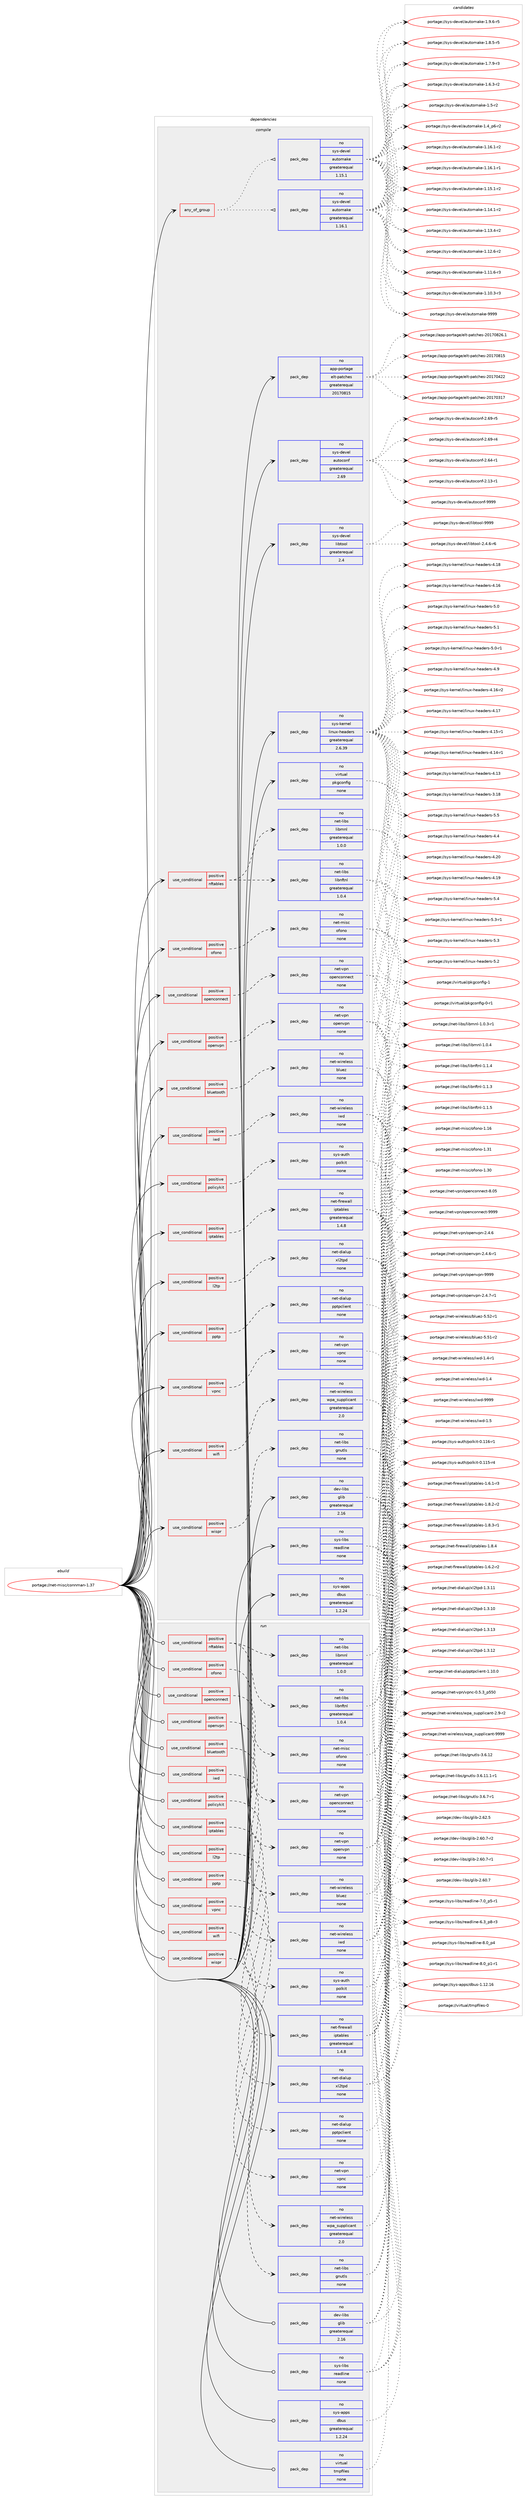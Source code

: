 digraph prolog {

# *************
# Graph options
# *************

newrank=true;
concentrate=true;
compound=true;
graph [rankdir=LR,fontname=Helvetica,fontsize=10,ranksep=1.5];#, ranksep=2.5, nodesep=0.2];
edge  [arrowhead=vee];
node  [fontname=Helvetica,fontsize=10];

# **********
# The ebuild
# **********

subgraph cluster_leftcol {
color=gray;
rank=same;
label=<<i>ebuild</i>>;
id [label="portage://net-misc/connman-1.37", color=red, width=4, href="../net-misc/connman-1.37.svg"];
}

# ****************
# The dependencies
# ****************

subgraph cluster_midcol {
color=gray;
label=<<i>dependencies</i>>;
subgraph cluster_compile {
fillcolor="#eeeeee";
style=filled;
label=<<i>compile</i>>;
subgraph any1401 {
dependency76071 [label=<<TABLE BORDER="0" CELLBORDER="1" CELLSPACING="0" CELLPADDING="4"><TR><TD CELLPADDING="10">any_of_group</TD></TR></TABLE>>, shape=none, color=red];subgraph pack58976 {
dependency76072 [label=<<TABLE BORDER="0" CELLBORDER="1" CELLSPACING="0" CELLPADDING="4" WIDTH="220"><TR><TD ROWSPAN="6" CELLPADDING="30">pack_dep</TD></TR><TR><TD WIDTH="110">no</TD></TR><TR><TD>sys-devel</TD></TR><TR><TD>automake</TD></TR><TR><TD>greaterequal</TD></TR><TR><TD>1.16.1</TD></TR></TABLE>>, shape=none, color=blue];
}
dependency76071:e -> dependency76072:w [weight=20,style="dotted",arrowhead="oinv"];
subgraph pack58977 {
dependency76073 [label=<<TABLE BORDER="0" CELLBORDER="1" CELLSPACING="0" CELLPADDING="4" WIDTH="220"><TR><TD ROWSPAN="6" CELLPADDING="30">pack_dep</TD></TR><TR><TD WIDTH="110">no</TD></TR><TR><TD>sys-devel</TD></TR><TR><TD>automake</TD></TR><TR><TD>greaterequal</TD></TR><TR><TD>1.15.1</TD></TR></TABLE>>, shape=none, color=blue];
}
dependency76071:e -> dependency76073:w [weight=20,style="dotted",arrowhead="oinv"];
}
id:e -> dependency76071:w [weight=20,style="solid",arrowhead="vee"];
subgraph cond15627 {
dependency76074 [label=<<TABLE BORDER="0" CELLBORDER="1" CELLSPACING="0" CELLPADDING="4"><TR><TD ROWSPAN="3" CELLPADDING="10">use_conditional</TD></TR><TR><TD>positive</TD></TR><TR><TD>bluetooth</TD></TR></TABLE>>, shape=none, color=red];
subgraph pack58978 {
dependency76075 [label=<<TABLE BORDER="0" CELLBORDER="1" CELLSPACING="0" CELLPADDING="4" WIDTH="220"><TR><TD ROWSPAN="6" CELLPADDING="30">pack_dep</TD></TR><TR><TD WIDTH="110">no</TD></TR><TR><TD>net-wireless</TD></TR><TR><TD>bluez</TD></TR><TR><TD>none</TD></TR><TR><TD></TD></TR></TABLE>>, shape=none, color=blue];
}
dependency76074:e -> dependency76075:w [weight=20,style="dashed",arrowhead="vee"];
}
id:e -> dependency76074:w [weight=20,style="solid",arrowhead="vee"];
subgraph cond15628 {
dependency76076 [label=<<TABLE BORDER="0" CELLBORDER="1" CELLSPACING="0" CELLPADDING="4"><TR><TD ROWSPAN="3" CELLPADDING="10">use_conditional</TD></TR><TR><TD>positive</TD></TR><TR><TD>iptables</TD></TR></TABLE>>, shape=none, color=red];
subgraph pack58979 {
dependency76077 [label=<<TABLE BORDER="0" CELLBORDER="1" CELLSPACING="0" CELLPADDING="4" WIDTH="220"><TR><TD ROWSPAN="6" CELLPADDING="30">pack_dep</TD></TR><TR><TD WIDTH="110">no</TD></TR><TR><TD>net-firewall</TD></TR><TR><TD>iptables</TD></TR><TR><TD>greaterequal</TD></TR><TR><TD>1.4.8</TD></TR></TABLE>>, shape=none, color=blue];
}
dependency76076:e -> dependency76077:w [weight=20,style="dashed",arrowhead="vee"];
}
id:e -> dependency76076:w [weight=20,style="solid",arrowhead="vee"];
subgraph cond15629 {
dependency76078 [label=<<TABLE BORDER="0" CELLBORDER="1" CELLSPACING="0" CELLPADDING="4"><TR><TD ROWSPAN="3" CELLPADDING="10">use_conditional</TD></TR><TR><TD>positive</TD></TR><TR><TD>iwd</TD></TR></TABLE>>, shape=none, color=red];
subgraph pack58980 {
dependency76079 [label=<<TABLE BORDER="0" CELLBORDER="1" CELLSPACING="0" CELLPADDING="4" WIDTH="220"><TR><TD ROWSPAN="6" CELLPADDING="30">pack_dep</TD></TR><TR><TD WIDTH="110">no</TD></TR><TR><TD>net-wireless</TD></TR><TR><TD>iwd</TD></TR><TR><TD>none</TD></TR><TR><TD></TD></TR></TABLE>>, shape=none, color=blue];
}
dependency76078:e -> dependency76079:w [weight=20,style="dashed",arrowhead="vee"];
}
id:e -> dependency76078:w [weight=20,style="solid",arrowhead="vee"];
subgraph cond15630 {
dependency76080 [label=<<TABLE BORDER="0" CELLBORDER="1" CELLSPACING="0" CELLPADDING="4"><TR><TD ROWSPAN="3" CELLPADDING="10">use_conditional</TD></TR><TR><TD>positive</TD></TR><TR><TD>l2tp</TD></TR></TABLE>>, shape=none, color=red];
subgraph pack58981 {
dependency76081 [label=<<TABLE BORDER="0" CELLBORDER="1" CELLSPACING="0" CELLPADDING="4" WIDTH="220"><TR><TD ROWSPAN="6" CELLPADDING="30">pack_dep</TD></TR><TR><TD WIDTH="110">no</TD></TR><TR><TD>net-dialup</TD></TR><TR><TD>xl2tpd</TD></TR><TR><TD>none</TD></TR><TR><TD></TD></TR></TABLE>>, shape=none, color=blue];
}
dependency76080:e -> dependency76081:w [weight=20,style="dashed",arrowhead="vee"];
}
id:e -> dependency76080:w [weight=20,style="solid",arrowhead="vee"];
subgraph cond15631 {
dependency76082 [label=<<TABLE BORDER="0" CELLBORDER="1" CELLSPACING="0" CELLPADDING="4"><TR><TD ROWSPAN="3" CELLPADDING="10">use_conditional</TD></TR><TR><TD>positive</TD></TR><TR><TD>nftables</TD></TR></TABLE>>, shape=none, color=red];
subgraph pack58982 {
dependency76083 [label=<<TABLE BORDER="0" CELLBORDER="1" CELLSPACING="0" CELLPADDING="4" WIDTH="220"><TR><TD ROWSPAN="6" CELLPADDING="30">pack_dep</TD></TR><TR><TD WIDTH="110">no</TD></TR><TR><TD>net-libs</TD></TR><TR><TD>libnftnl</TD></TR><TR><TD>greaterequal</TD></TR><TR><TD>1.0.4</TD></TR></TABLE>>, shape=none, color=blue];
}
dependency76082:e -> dependency76083:w [weight=20,style="dashed",arrowhead="vee"];
subgraph pack58983 {
dependency76084 [label=<<TABLE BORDER="0" CELLBORDER="1" CELLSPACING="0" CELLPADDING="4" WIDTH="220"><TR><TD ROWSPAN="6" CELLPADDING="30">pack_dep</TD></TR><TR><TD WIDTH="110">no</TD></TR><TR><TD>net-libs</TD></TR><TR><TD>libmnl</TD></TR><TR><TD>greaterequal</TD></TR><TR><TD>1.0.0</TD></TR></TABLE>>, shape=none, color=blue];
}
dependency76082:e -> dependency76084:w [weight=20,style="dashed",arrowhead="vee"];
}
id:e -> dependency76082:w [weight=20,style="solid",arrowhead="vee"];
subgraph cond15632 {
dependency76085 [label=<<TABLE BORDER="0" CELLBORDER="1" CELLSPACING="0" CELLPADDING="4"><TR><TD ROWSPAN="3" CELLPADDING="10">use_conditional</TD></TR><TR><TD>positive</TD></TR><TR><TD>ofono</TD></TR></TABLE>>, shape=none, color=red];
subgraph pack58984 {
dependency76086 [label=<<TABLE BORDER="0" CELLBORDER="1" CELLSPACING="0" CELLPADDING="4" WIDTH="220"><TR><TD ROWSPAN="6" CELLPADDING="30">pack_dep</TD></TR><TR><TD WIDTH="110">no</TD></TR><TR><TD>net-misc</TD></TR><TR><TD>ofono</TD></TR><TR><TD>none</TD></TR><TR><TD></TD></TR></TABLE>>, shape=none, color=blue];
}
dependency76085:e -> dependency76086:w [weight=20,style="dashed",arrowhead="vee"];
}
id:e -> dependency76085:w [weight=20,style="solid",arrowhead="vee"];
subgraph cond15633 {
dependency76087 [label=<<TABLE BORDER="0" CELLBORDER="1" CELLSPACING="0" CELLPADDING="4"><TR><TD ROWSPAN="3" CELLPADDING="10">use_conditional</TD></TR><TR><TD>positive</TD></TR><TR><TD>openconnect</TD></TR></TABLE>>, shape=none, color=red];
subgraph pack58985 {
dependency76088 [label=<<TABLE BORDER="0" CELLBORDER="1" CELLSPACING="0" CELLPADDING="4" WIDTH="220"><TR><TD ROWSPAN="6" CELLPADDING="30">pack_dep</TD></TR><TR><TD WIDTH="110">no</TD></TR><TR><TD>net-vpn</TD></TR><TR><TD>openconnect</TD></TR><TR><TD>none</TD></TR><TR><TD></TD></TR></TABLE>>, shape=none, color=blue];
}
dependency76087:e -> dependency76088:w [weight=20,style="dashed",arrowhead="vee"];
}
id:e -> dependency76087:w [weight=20,style="solid",arrowhead="vee"];
subgraph cond15634 {
dependency76089 [label=<<TABLE BORDER="0" CELLBORDER="1" CELLSPACING="0" CELLPADDING="4"><TR><TD ROWSPAN="3" CELLPADDING="10">use_conditional</TD></TR><TR><TD>positive</TD></TR><TR><TD>openvpn</TD></TR></TABLE>>, shape=none, color=red];
subgraph pack58986 {
dependency76090 [label=<<TABLE BORDER="0" CELLBORDER="1" CELLSPACING="0" CELLPADDING="4" WIDTH="220"><TR><TD ROWSPAN="6" CELLPADDING="30">pack_dep</TD></TR><TR><TD WIDTH="110">no</TD></TR><TR><TD>net-vpn</TD></TR><TR><TD>openvpn</TD></TR><TR><TD>none</TD></TR><TR><TD></TD></TR></TABLE>>, shape=none, color=blue];
}
dependency76089:e -> dependency76090:w [weight=20,style="dashed",arrowhead="vee"];
}
id:e -> dependency76089:w [weight=20,style="solid",arrowhead="vee"];
subgraph cond15635 {
dependency76091 [label=<<TABLE BORDER="0" CELLBORDER="1" CELLSPACING="0" CELLPADDING="4"><TR><TD ROWSPAN="3" CELLPADDING="10">use_conditional</TD></TR><TR><TD>positive</TD></TR><TR><TD>policykit</TD></TR></TABLE>>, shape=none, color=red];
subgraph pack58987 {
dependency76092 [label=<<TABLE BORDER="0" CELLBORDER="1" CELLSPACING="0" CELLPADDING="4" WIDTH="220"><TR><TD ROWSPAN="6" CELLPADDING="30">pack_dep</TD></TR><TR><TD WIDTH="110">no</TD></TR><TR><TD>sys-auth</TD></TR><TR><TD>polkit</TD></TR><TR><TD>none</TD></TR><TR><TD></TD></TR></TABLE>>, shape=none, color=blue];
}
dependency76091:e -> dependency76092:w [weight=20,style="dashed",arrowhead="vee"];
}
id:e -> dependency76091:w [weight=20,style="solid",arrowhead="vee"];
subgraph cond15636 {
dependency76093 [label=<<TABLE BORDER="0" CELLBORDER="1" CELLSPACING="0" CELLPADDING="4"><TR><TD ROWSPAN="3" CELLPADDING="10">use_conditional</TD></TR><TR><TD>positive</TD></TR><TR><TD>pptp</TD></TR></TABLE>>, shape=none, color=red];
subgraph pack58988 {
dependency76094 [label=<<TABLE BORDER="0" CELLBORDER="1" CELLSPACING="0" CELLPADDING="4" WIDTH="220"><TR><TD ROWSPAN="6" CELLPADDING="30">pack_dep</TD></TR><TR><TD WIDTH="110">no</TD></TR><TR><TD>net-dialup</TD></TR><TR><TD>pptpclient</TD></TR><TR><TD>none</TD></TR><TR><TD></TD></TR></TABLE>>, shape=none, color=blue];
}
dependency76093:e -> dependency76094:w [weight=20,style="dashed",arrowhead="vee"];
}
id:e -> dependency76093:w [weight=20,style="solid",arrowhead="vee"];
subgraph cond15637 {
dependency76095 [label=<<TABLE BORDER="0" CELLBORDER="1" CELLSPACING="0" CELLPADDING="4"><TR><TD ROWSPAN="3" CELLPADDING="10">use_conditional</TD></TR><TR><TD>positive</TD></TR><TR><TD>vpnc</TD></TR></TABLE>>, shape=none, color=red];
subgraph pack58989 {
dependency76096 [label=<<TABLE BORDER="0" CELLBORDER="1" CELLSPACING="0" CELLPADDING="4" WIDTH="220"><TR><TD ROWSPAN="6" CELLPADDING="30">pack_dep</TD></TR><TR><TD WIDTH="110">no</TD></TR><TR><TD>net-vpn</TD></TR><TR><TD>vpnc</TD></TR><TR><TD>none</TD></TR><TR><TD></TD></TR></TABLE>>, shape=none, color=blue];
}
dependency76095:e -> dependency76096:w [weight=20,style="dashed",arrowhead="vee"];
}
id:e -> dependency76095:w [weight=20,style="solid",arrowhead="vee"];
subgraph cond15638 {
dependency76097 [label=<<TABLE BORDER="0" CELLBORDER="1" CELLSPACING="0" CELLPADDING="4"><TR><TD ROWSPAN="3" CELLPADDING="10">use_conditional</TD></TR><TR><TD>positive</TD></TR><TR><TD>wifi</TD></TR></TABLE>>, shape=none, color=red];
subgraph pack58990 {
dependency76098 [label=<<TABLE BORDER="0" CELLBORDER="1" CELLSPACING="0" CELLPADDING="4" WIDTH="220"><TR><TD ROWSPAN="6" CELLPADDING="30">pack_dep</TD></TR><TR><TD WIDTH="110">no</TD></TR><TR><TD>net-wireless</TD></TR><TR><TD>wpa_supplicant</TD></TR><TR><TD>greaterequal</TD></TR><TR><TD>2.0</TD></TR></TABLE>>, shape=none, color=blue];
}
dependency76097:e -> dependency76098:w [weight=20,style="dashed",arrowhead="vee"];
}
id:e -> dependency76097:w [weight=20,style="solid",arrowhead="vee"];
subgraph cond15639 {
dependency76099 [label=<<TABLE BORDER="0" CELLBORDER="1" CELLSPACING="0" CELLPADDING="4"><TR><TD ROWSPAN="3" CELLPADDING="10">use_conditional</TD></TR><TR><TD>positive</TD></TR><TR><TD>wispr</TD></TR></TABLE>>, shape=none, color=red];
subgraph pack58991 {
dependency76100 [label=<<TABLE BORDER="0" CELLBORDER="1" CELLSPACING="0" CELLPADDING="4" WIDTH="220"><TR><TD ROWSPAN="6" CELLPADDING="30">pack_dep</TD></TR><TR><TD WIDTH="110">no</TD></TR><TR><TD>net-libs</TD></TR><TR><TD>gnutls</TD></TR><TR><TD>none</TD></TR><TR><TD></TD></TR></TABLE>>, shape=none, color=blue];
}
dependency76099:e -> dependency76100:w [weight=20,style="dashed",arrowhead="vee"];
}
id:e -> dependency76099:w [weight=20,style="solid",arrowhead="vee"];
subgraph pack58992 {
dependency76101 [label=<<TABLE BORDER="0" CELLBORDER="1" CELLSPACING="0" CELLPADDING="4" WIDTH="220"><TR><TD ROWSPAN="6" CELLPADDING="30">pack_dep</TD></TR><TR><TD WIDTH="110">no</TD></TR><TR><TD>app-portage</TD></TR><TR><TD>elt-patches</TD></TR><TR><TD>greaterequal</TD></TR><TR><TD>20170815</TD></TR></TABLE>>, shape=none, color=blue];
}
id:e -> dependency76101:w [weight=20,style="solid",arrowhead="vee"];
subgraph pack58993 {
dependency76102 [label=<<TABLE BORDER="0" CELLBORDER="1" CELLSPACING="0" CELLPADDING="4" WIDTH="220"><TR><TD ROWSPAN="6" CELLPADDING="30">pack_dep</TD></TR><TR><TD WIDTH="110">no</TD></TR><TR><TD>dev-libs</TD></TR><TR><TD>glib</TD></TR><TR><TD>greaterequal</TD></TR><TR><TD>2.16</TD></TR></TABLE>>, shape=none, color=blue];
}
id:e -> dependency76102:w [weight=20,style="solid",arrowhead="vee"];
subgraph pack58994 {
dependency76103 [label=<<TABLE BORDER="0" CELLBORDER="1" CELLSPACING="0" CELLPADDING="4" WIDTH="220"><TR><TD ROWSPAN="6" CELLPADDING="30">pack_dep</TD></TR><TR><TD WIDTH="110">no</TD></TR><TR><TD>sys-apps</TD></TR><TR><TD>dbus</TD></TR><TR><TD>greaterequal</TD></TR><TR><TD>1.2.24</TD></TR></TABLE>>, shape=none, color=blue];
}
id:e -> dependency76103:w [weight=20,style="solid",arrowhead="vee"];
subgraph pack58995 {
dependency76104 [label=<<TABLE BORDER="0" CELLBORDER="1" CELLSPACING="0" CELLPADDING="4" WIDTH="220"><TR><TD ROWSPAN="6" CELLPADDING="30">pack_dep</TD></TR><TR><TD WIDTH="110">no</TD></TR><TR><TD>sys-devel</TD></TR><TR><TD>autoconf</TD></TR><TR><TD>greaterequal</TD></TR><TR><TD>2.69</TD></TR></TABLE>>, shape=none, color=blue];
}
id:e -> dependency76104:w [weight=20,style="solid",arrowhead="vee"];
subgraph pack58996 {
dependency76105 [label=<<TABLE BORDER="0" CELLBORDER="1" CELLSPACING="0" CELLPADDING="4" WIDTH="220"><TR><TD ROWSPAN="6" CELLPADDING="30">pack_dep</TD></TR><TR><TD WIDTH="110">no</TD></TR><TR><TD>sys-devel</TD></TR><TR><TD>libtool</TD></TR><TR><TD>greaterequal</TD></TR><TR><TD>2.4</TD></TR></TABLE>>, shape=none, color=blue];
}
id:e -> dependency76105:w [weight=20,style="solid",arrowhead="vee"];
subgraph pack58997 {
dependency76106 [label=<<TABLE BORDER="0" CELLBORDER="1" CELLSPACING="0" CELLPADDING="4" WIDTH="220"><TR><TD ROWSPAN="6" CELLPADDING="30">pack_dep</TD></TR><TR><TD WIDTH="110">no</TD></TR><TR><TD>sys-kernel</TD></TR><TR><TD>linux-headers</TD></TR><TR><TD>greaterequal</TD></TR><TR><TD>2.6.39</TD></TR></TABLE>>, shape=none, color=blue];
}
id:e -> dependency76106:w [weight=20,style="solid",arrowhead="vee"];
subgraph pack58998 {
dependency76107 [label=<<TABLE BORDER="0" CELLBORDER="1" CELLSPACING="0" CELLPADDING="4" WIDTH="220"><TR><TD ROWSPAN="6" CELLPADDING="30">pack_dep</TD></TR><TR><TD WIDTH="110">no</TD></TR><TR><TD>sys-libs</TD></TR><TR><TD>readline</TD></TR><TR><TD>none</TD></TR><TR><TD></TD></TR></TABLE>>, shape=none, color=blue];
}
id:e -> dependency76107:w [weight=20,style="solid",arrowhead="vee"];
subgraph pack58999 {
dependency76108 [label=<<TABLE BORDER="0" CELLBORDER="1" CELLSPACING="0" CELLPADDING="4" WIDTH="220"><TR><TD ROWSPAN="6" CELLPADDING="30">pack_dep</TD></TR><TR><TD WIDTH="110">no</TD></TR><TR><TD>virtual</TD></TR><TR><TD>pkgconfig</TD></TR><TR><TD>none</TD></TR><TR><TD></TD></TR></TABLE>>, shape=none, color=blue];
}
id:e -> dependency76108:w [weight=20,style="solid",arrowhead="vee"];
}
subgraph cluster_compileandrun {
fillcolor="#eeeeee";
style=filled;
label=<<i>compile and run</i>>;
}
subgraph cluster_run {
fillcolor="#eeeeee";
style=filled;
label=<<i>run</i>>;
subgraph cond15640 {
dependency76109 [label=<<TABLE BORDER="0" CELLBORDER="1" CELLSPACING="0" CELLPADDING="4"><TR><TD ROWSPAN="3" CELLPADDING="10">use_conditional</TD></TR><TR><TD>positive</TD></TR><TR><TD>bluetooth</TD></TR></TABLE>>, shape=none, color=red];
subgraph pack59000 {
dependency76110 [label=<<TABLE BORDER="0" CELLBORDER="1" CELLSPACING="0" CELLPADDING="4" WIDTH="220"><TR><TD ROWSPAN="6" CELLPADDING="30">pack_dep</TD></TR><TR><TD WIDTH="110">no</TD></TR><TR><TD>net-wireless</TD></TR><TR><TD>bluez</TD></TR><TR><TD>none</TD></TR><TR><TD></TD></TR></TABLE>>, shape=none, color=blue];
}
dependency76109:e -> dependency76110:w [weight=20,style="dashed",arrowhead="vee"];
}
id:e -> dependency76109:w [weight=20,style="solid",arrowhead="odot"];
subgraph cond15641 {
dependency76111 [label=<<TABLE BORDER="0" CELLBORDER="1" CELLSPACING="0" CELLPADDING="4"><TR><TD ROWSPAN="3" CELLPADDING="10">use_conditional</TD></TR><TR><TD>positive</TD></TR><TR><TD>iptables</TD></TR></TABLE>>, shape=none, color=red];
subgraph pack59001 {
dependency76112 [label=<<TABLE BORDER="0" CELLBORDER="1" CELLSPACING="0" CELLPADDING="4" WIDTH="220"><TR><TD ROWSPAN="6" CELLPADDING="30">pack_dep</TD></TR><TR><TD WIDTH="110">no</TD></TR><TR><TD>net-firewall</TD></TR><TR><TD>iptables</TD></TR><TR><TD>greaterequal</TD></TR><TR><TD>1.4.8</TD></TR></TABLE>>, shape=none, color=blue];
}
dependency76111:e -> dependency76112:w [weight=20,style="dashed",arrowhead="vee"];
}
id:e -> dependency76111:w [weight=20,style="solid",arrowhead="odot"];
subgraph cond15642 {
dependency76113 [label=<<TABLE BORDER="0" CELLBORDER="1" CELLSPACING="0" CELLPADDING="4"><TR><TD ROWSPAN="3" CELLPADDING="10">use_conditional</TD></TR><TR><TD>positive</TD></TR><TR><TD>iwd</TD></TR></TABLE>>, shape=none, color=red];
subgraph pack59002 {
dependency76114 [label=<<TABLE BORDER="0" CELLBORDER="1" CELLSPACING="0" CELLPADDING="4" WIDTH="220"><TR><TD ROWSPAN="6" CELLPADDING="30">pack_dep</TD></TR><TR><TD WIDTH="110">no</TD></TR><TR><TD>net-wireless</TD></TR><TR><TD>iwd</TD></TR><TR><TD>none</TD></TR><TR><TD></TD></TR></TABLE>>, shape=none, color=blue];
}
dependency76113:e -> dependency76114:w [weight=20,style="dashed",arrowhead="vee"];
}
id:e -> dependency76113:w [weight=20,style="solid",arrowhead="odot"];
subgraph cond15643 {
dependency76115 [label=<<TABLE BORDER="0" CELLBORDER="1" CELLSPACING="0" CELLPADDING="4"><TR><TD ROWSPAN="3" CELLPADDING="10">use_conditional</TD></TR><TR><TD>positive</TD></TR><TR><TD>l2tp</TD></TR></TABLE>>, shape=none, color=red];
subgraph pack59003 {
dependency76116 [label=<<TABLE BORDER="0" CELLBORDER="1" CELLSPACING="0" CELLPADDING="4" WIDTH="220"><TR><TD ROWSPAN="6" CELLPADDING="30">pack_dep</TD></TR><TR><TD WIDTH="110">no</TD></TR><TR><TD>net-dialup</TD></TR><TR><TD>xl2tpd</TD></TR><TR><TD>none</TD></TR><TR><TD></TD></TR></TABLE>>, shape=none, color=blue];
}
dependency76115:e -> dependency76116:w [weight=20,style="dashed",arrowhead="vee"];
}
id:e -> dependency76115:w [weight=20,style="solid",arrowhead="odot"];
subgraph cond15644 {
dependency76117 [label=<<TABLE BORDER="0" CELLBORDER="1" CELLSPACING="0" CELLPADDING="4"><TR><TD ROWSPAN="3" CELLPADDING="10">use_conditional</TD></TR><TR><TD>positive</TD></TR><TR><TD>nftables</TD></TR></TABLE>>, shape=none, color=red];
subgraph pack59004 {
dependency76118 [label=<<TABLE BORDER="0" CELLBORDER="1" CELLSPACING="0" CELLPADDING="4" WIDTH="220"><TR><TD ROWSPAN="6" CELLPADDING="30">pack_dep</TD></TR><TR><TD WIDTH="110">no</TD></TR><TR><TD>net-libs</TD></TR><TR><TD>libnftnl</TD></TR><TR><TD>greaterequal</TD></TR><TR><TD>1.0.4</TD></TR></TABLE>>, shape=none, color=blue];
}
dependency76117:e -> dependency76118:w [weight=20,style="dashed",arrowhead="vee"];
subgraph pack59005 {
dependency76119 [label=<<TABLE BORDER="0" CELLBORDER="1" CELLSPACING="0" CELLPADDING="4" WIDTH="220"><TR><TD ROWSPAN="6" CELLPADDING="30">pack_dep</TD></TR><TR><TD WIDTH="110">no</TD></TR><TR><TD>net-libs</TD></TR><TR><TD>libmnl</TD></TR><TR><TD>greaterequal</TD></TR><TR><TD>1.0.0</TD></TR></TABLE>>, shape=none, color=blue];
}
dependency76117:e -> dependency76119:w [weight=20,style="dashed",arrowhead="vee"];
}
id:e -> dependency76117:w [weight=20,style="solid",arrowhead="odot"];
subgraph cond15645 {
dependency76120 [label=<<TABLE BORDER="0" CELLBORDER="1" CELLSPACING="0" CELLPADDING="4"><TR><TD ROWSPAN="3" CELLPADDING="10">use_conditional</TD></TR><TR><TD>positive</TD></TR><TR><TD>ofono</TD></TR></TABLE>>, shape=none, color=red];
subgraph pack59006 {
dependency76121 [label=<<TABLE BORDER="0" CELLBORDER="1" CELLSPACING="0" CELLPADDING="4" WIDTH="220"><TR><TD ROWSPAN="6" CELLPADDING="30">pack_dep</TD></TR><TR><TD WIDTH="110">no</TD></TR><TR><TD>net-misc</TD></TR><TR><TD>ofono</TD></TR><TR><TD>none</TD></TR><TR><TD></TD></TR></TABLE>>, shape=none, color=blue];
}
dependency76120:e -> dependency76121:w [weight=20,style="dashed",arrowhead="vee"];
}
id:e -> dependency76120:w [weight=20,style="solid",arrowhead="odot"];
subgraph cond15646 {
dependency76122 [label=<<TABLE BORDER="0" CELLBORDER="1" CELLSPACING="0" CELLPADDING="4"><TR><TD ROWSPAN="3" CELLPADDING="10">use_conditional</TD></TR><TR><TD>positive</TD></TR><TR><TD>openconnect</TD></TR></TABLE>>, shape=none, color=red];
subgraph pack59007 {
dependency76123 [label=<<TABLE BORDER="0" CELLBORDER="1" CELLSPACING="0" CELLPADDING="4" WIDTH="220"><TR><TD ROWSPAN="6" CELLPADDING="30">pack_dep</TD></TR><TR><TD WIDTH="110">no</TD></TR><TR><TD>net-vpn</TD></TR><TR><TD>openconnect</TD></TR><TR><TD>none</TD></TR><TR><TD></TD></TR></TABLE>>, shape=none, color=blue];
}
dependency76122:e -> dependency76123:w [weight=20,style="dashed",arrowhead="vee"];
}
id:e -> dependency76122:w [weight=20,style="solid",arrowhead="odot"];
subgraph cond15647 {
dependency76124 [label=<<TABLE BORDER="0" CELLBORDER="1" CELLSPACING="0" CELLPADDING="4"><TR><TD ROWSPAN="3" CELLPADDING="10">use_conditional</TD></TR><TR><TD>positive</TD></TR><TR><TD>openvpn</TD></TR></TABLE>>, shape=none, color=red];
subgraph pack59008 {
dependency76125 [label=<<TABLE BORDER="0" CELLBORDER="1" CELLSPACING="0" CELLPADDING="4" WIDTH="220"><TR><TD ROWSPAN="6" CELLPADDING="30">pack_dep</TD></TR><TR><TD WIDTH="110">no</TD></TR><TR><TD>net-vpn</TD></TR><TR><TD>openvpn</TD></TR><TR><TD>none</TD></TR><TR><TD></TD></TR></TABLE>>, shape=none, color=blue];
}
dependency76124:e -> dependency76125:w [weight=20,style="dashed",arrowhead="vee"];
}
id:e -> dependency76124:w [weight=20,style="solid",arrowhead="odot"];
subgraph cond15648 {
dependency76126 [label=<<TABLE BORDER="0" CELLBORDER="1" CELLSPACING="0" CELLPADDING="4"><TR><TD ROWSPAN="3" CELLPADDING="10">use_conditional</TD></TR><TR><TD>positive</TD></TR><TR><TD>policykit</TD></TR></TABLE>>, shape=none, color=red];
subgraph pack59009 {
dependency76127 [label=<<TABLE BORDER="0" CELLBORDER="1" CELLSPACING="0" CELLPADDING="4" WIDTH="220"><TR><TD ROWSPAN="6" CELLPADDING="30">pack_dep</TD></TR><TR><TD WIDTH="110">no</TD></TR><TR><TD>sys-auth</TD></TR><TR><TD>polkit</TD></TR><TR><TD>none</TD></TR><TR><TD></TD></TR></TABLE>>, shape=none, color=blue];
}
dependency76126:e -> dependency76127:w [weight=20,style="dashed",arrowhead="vee"];
}
id:e -> dependency76126:w [weight=20,style="solid",arrowhead="odot"];
subgraph cond15649 {
dependency76128 [label=<<TABLE BORDER="0" CELLBORDER="1" CELLSPACING="0" CELLPADDING="4"><TR><TD ROWSPAN="3" CELLPADDING="10">use_conditional</TD></TR><TR><TD>positive</TD></TR><TR><TD>pptp</TD></TR></TABLE>>, shape=none, color=red];
subgraph pack59010 {
dependency76129 [label=<<TABLE BORDER="0" CELLBORDER="1" CELLSPACING="0" CELLPADDING="4" WIDTH="220"><TR><TD ROWSPAN="6" CELLPADDING="30">pack_dep</TD></TR><TR><TD WIDTH="110">no</TD></TR><TR><TD>net-dialup</TD></TR><TR><TD>pptpclient</TD></TR><TR><TD>none</TD></TR><TR><TD></TD></TR></TABLE>>, shape=none, color=blue];
}
dependency76128:e -> dependency76129:w [weight=20,style="dashed",arrowhead="vee"];
}
id:e -> dependency76128:w [weight=20,style="solid",arrowhead="odot"];
subgraph cond15650 {
dependency76130 [label=<<TABLE BORDER="0" CELLBORDER="1" CELLSPACING="0" CELLPADDING="4"><TR><TD ROWSPAN="3" CELLPADDING="10">use_conditional</TD></TR><TR><TD>positive</TD></TR><TR><TD>vpnc</TD></TR></TABLE>>, shape=none, color=red];
subgraph pack59011 {
dependency76131 [label=<<TABLE BORDER="0" CELLBORDER="1" CELLSPACING="0" CELLPADDING="4" WIDTH="220"><TR><TD ROWSPAN="6" CELLPADDING="30">pack_dep</TD></TR><TR><TD WIDTH="110">no</TD></TR><TR><TD>net-vpn</TD></TR><TR><TD>vpnc</TD></TR><TR><TD>none</TD></TR><TR><TD></TD></TR></TABLE>>, shape=none, color=blue];
}
dependency76130:e -> dependency76131:w [weight=20,style="dashed",arrowhead="vee"];
}
id:e -> dependency76130:w [weight=20,style="solid",arrowhead="odot"];
subgraph cond15651 {
dependency76132 [label=<<TABLE BORDER="0" CELLBORDER="1" CELLSPACING="0" CELLPADDING="4"><TR><TD ROWSPAN="3" CELLPADDING="10">use_conditional</TD></TR><TR><TD>positive</TD></TR><TR><TD>wifi</TD></TR></TABLE>>, shape=none, color=red];
subgraph pack59012 {
dependency76133 [label=<<TABLE BORDER="0" CELLBORDER="1" CELLSPACING="0" CELLPADDING="4" WIDTH="220"><TR><TD ROWSPAN="6" CELLPADDING="30">pack_dep</TD></TR><TR><TD WIDTH="110">no</TD></TR><TR><TD>net-wireless</TD></TR><TR><TD>wpa_supplicant</TD></TR><TR><TD>greaterequal</TD></TR><TR><TD>2.0</TD></TR></TABLE>>, shape=none, color=blue];
}
dependency76132:e -> dependency76133:w [weight=20,style="dashed",arrowhead="vee"];
}
id:e -> dependency76132:w [weight=20,style="solid",arrowhead="odot"];
subgraph cond15652 {
dependency76134 [label=<<TABLE BORDER="0" CELLBORDER="1" CELLSPACING="0" CELLPADDING="4"><TR><TD ROWSPAN="3" CELLPADDING="10">use_conditional</TD></TR><TR><TD>positive</TD></TR><TR><TD>wispr</TD></TR></TABLE>>, shape=none, color=red];
subgraph pack59013 {
dependency76135 [label=<<TABLE BORDER="0" CELLBORDER="1" CELLSPACING="0" CELLPADDING="4" WIDTH="220"><TR><TD ROWSPAN="6" CELLPADDING="30">pack_dep</TD></TR><TR><TD WIDTH="110">no</TD></TR><TR><TD>net-libs</TD></TR><TR><TD>gnutls</TD></TR><TR><TD>none</TD></TR><TR><TD></TD></TR></TABLE>>, shape=none, color=blue];
}
dependency76134:e -> dependency76135:w [weight=20,style="dashed",arrowhead="vee"];
}
id:e -> dependency76134:w [weight=20,style="solid",arrowhead="odot"];
subgraph pack59014 {
dependency76136 [label=<<TABLE BORDER="0" CELLBORDER="1" CELLSPACING="0" CELLPADDING="4" WIDTH="220"><TR><TD ROWSPAN="6" CELLPADDING="30">pack_dep</TD></TR><TR><TD WIDTH="110">no</TD></TR><TR><TD>dev-libs</TD></TR><TR><TD>glib</TD></TR><TR><TD>greaterequal</TD></TR><TR><TD>2.16</TD></TR></TABLE>>, shape=none, color=blue];
}
id:e -> dependency76136:w [weight=20,style="solid",arrowhead="odot"];
subgraph pack59015 {
dependency76137 [label=<<TABLE BORDER="0" CELLBORDER="1" CELLSPACING="0" CELLPADDING="4" WIDTH="220"><TR><TD ROWSPAN="6" CELLPADDING="30">pack_dep</TD></TR><TR><TD WIDTH="110">no</TD></TR><TR><TD>sys-apps</TD></TR><TR><TD>dbus</TD></TR><TR><TD>greaterequal</TD></TR><TR><TD>1.2.24</TD></TR></TABLE>>, shape=none, color=blue];
}
id:e -> dependency76137:w [weight=20,style="solid",arrowhead="odot"];
subgraph pack59016 {
dependency76138 [label=<<TABLE BORDER="0" CELLBORDER="1" CELLSPACING="0" CELLPADDING="4" WIDTH="220"><TR><TD ROWSPAN="6" CELLPADDING="30">pack_dep</TD></TR><TR><TD WIDTH="110">no</TD></TR><TR><TD>sys-libs</TD></TR><TR><TD>readline</TD></TR><TR><TD>none</TD></TR><TR><TD></TD></TR></TABLE>>, shape=none, color=blue];
}
id:e -> dependency76138:w [weight=20,style="solid",arrowhead="odot"];
subgraph pack59017 {
dependency76139 [label=<<TABLE BORDER="0" CELLBORDER="1" CELLSPACING="0" CELLPADDING="4" WIDTH="220"><TR><TD ROWSPAN="6" CELLPADDING="30">pack_dep</TD></TR><TR><TD WIDTH="110">no</TD></TR><TR><TD>virtual</TD></TR><TR><TD>tmpfiles</TD></TR><TR><TD>none</TD></TR><TR><TD></TD></TR></TABLE>>, shape=none, color=blue];
}
id:e -> dependency76139:w [weight=20,style="solid",arrowhead="odot"];
}
}

# **************
# The candidates
# **************

subgraph cluster_choices {
rank=same;
color=gray;
label=<<i>candidates</i>>;

subgraph choice58976 {
color=black;
nodesep=1;
choice115121115451001011181011084797117116111109971071014557575757 [label="portage://sys-devel/automake-9999", color=red, width=4,href="../sys-devel/automake-9999.svg"];
choice115121115451001011181011084797117116111109971071014549465746544511453 [label="portage://sys-devel/automake-1.9.6-r5", color=red, width=4,href="../sys-devel/automake-1.9.6-r5.svg"];
choice115121115451001011181011084797117116111109971071014549465646534511453 [label="portage://sys-devel/automake-1.8.5-r5", color=red, width=4,href="../sys-devel/automake-1.8.5-r5.svg"];
choice115121115451001011181011084797117116111109971071014549465546574511451 [label="portage://sys-devel/automake-1.7.9-r3", color=red, width=4,href="../sys-devel/automake-1.7.9-r3.svg"];
choice115121115451001011181011084797117116111109971071014549465446514511450 [label="portage://sys-devel/automake-1.6.3-r2", color=red, width=4,href="../sys-devel/automake-1.6.3-r2.svg"];
choice11512111545100101118101108479711711611110997107101454946534511450 [label="portage://sys-devel/automake-1.5-r2", color=red, width=4,href="../sys-devel/automake-1.5-r2.svg"];
choice115121115451001011181011084797117116111109971071014549465295112544511450 [label="portage://sys-devel/automake-1.4_p6-r2", color=red, width=4,href="../sys-devel/automake-1.4_p6-r2.svg"];
choice11512111545100101118101108479711711611110997107101454946495446494511450 [label="portage://sys-devel/automake-1.16.1-r2", color=red, width=4,href="../sys-devel/automake-1.16.1-r2.svg"];
choice11512111545100101118101108479711711611110997107101454946495446494511449 [label="portage://sys-devel/automake-1.16.1-r1", color=red, width=4,href="../sys-devel/automake-1.16.1-r1.svg"];
choice11512111545100101118101108479711711611110997107101454946495346494511450 [label="portage://sys-devel/automake-1.15.1-r2", color=red, width=4,href="../sys-devel/automake-1.15.1-r2.svg"];
choice11512111545100101118101108479711711611110997107101454946495246494511450 [label="portage://sys-devel/automake-1.14.1-r2", color=red, width=4,href="../sys-devel/automake-1.14.1-r2.svg"];
choice11512111545100101118101108479711711611110997107101454946495146524511450 [label="portage://sys-devel/automake-1.13.4-r2", color=red, width=4,href="../sys-devel/automake-1.13.4-r2.svg"];
choice11512111545100101118101108479711711611110997107101454946495046544511450 [label="portage://sys-devel/automake-1.12.6-r2", color=red, width=4,href="../sys-devel/automake-1.12.6-r2.svg"];
choice11512111545100101118101108479711711611110997107101454946494946544511451 [label="portage://sys-devel/automake-1.11.6-r3", color=red, width=4,href="../sys-devel/automake-1.11.6-r3.svg"];
choice11512111545100101118101108479711711611110997107101454946494846514511451 [label="portage://sys-devel/automake-1.10.3-r3", color=red, width=4,href="../sys-devel/automake-1.10.3-r3.svg"];
dependency76072:e -> choice115121115451001011181011084797117116111109971071014557575757:w [style=dotted,weight="100"];
dependency76072:e -> choice115121115451001011181011084797117116111109971071014549465746544511453:w [style=dotted,weight="100"];
dependency76072:e -> choice115121115451001011181011084797117116111109971071014549465646534511453:w [style=dotted,weight="100"];
dependency76072:e -> choice115121115451001011181011084797117116111109971071014549465546574511451:w [style=dotted,weight="100"];
dependency76072:e -> choice115121115451001011181011084797117116111109971071014549465446514511450:w [style=dotted,weight="100"];
dependency76072:e -> choice11512111545100101118101108479711711611110997107101454946534511450:w [style=dotted,weight="100"];
dependency76072:e -> choice115121115451001011181011084797117116111109971071014549465295112544511450:w [style=dotted,weight="100"];
dependency76072:e -> choice11512111545100101118101108479711711611110997107101454946495446494511450:w [style=dotted,weight="100"];
dependency76072:e -> choice11512111545100101118101108479711711611110997107101454946495446494511449:w [style=dotted,weight="100"];
dependency76072:e -> choice11512111545100101118101108479711711611110997107101454946495346494511450:w [style=dotted,weight="100"];
dependency76072:e -> choice11512111545100101118101108479711711611110997107101454946495246494511450:w [style=dotted,weight="100"];
dependency76072:e -> choice11512111545100101118101108479711711611110997107101454946495146524511450:w [style=dotted,weight="100"];
dependency76072:e -> choice11512111545100101118101108479711711611110997107101454946495046544511450:w [style=dotted,weight="100"];
dependency76072:e -> choice11512111545100101118101108479711711611110997107101454946494946544511451:w [style=dotted,weight="100"];
dependency76072:e -> choice11512111545100101118101108479711711611110997107101454946494846514511451:w [style=dotted,weight="100"];
}
subgraph choice58977 {
color=black;
nodesep=1;
choice115121115451001011181011084797117116111109971071014557575757 [label="portage://sys-devel/automake-9999", color=red, width=4,href="../sys-devel/automake-9999.svg"];
choice115121115451001011181011084797117116111109971071014549465746544511453 [label="portage://sys-devel/automake-1.9.6-r5", color=red, width=4,href="../sys-devel/automake-1.9.6-r5.svg"];
choice115121115451001011181011084797117116111109971071014549465646534511453 [label="portage://sys-devel/automake-1.8.5-r5", color=red, width=4,href="../sys-devel/automake-1.8.5-r5.svg"];
choice115121115451001011181011084797117116111109971071014549465546574511451 [label="portage://sys-devel/automake-1.7.9-r3", color=red, width=4,href="../sys-devel/automake-1.7.9-r3.svg"];
choice115121115451001011181011084797117116111109971071014549465446514511450 [label="portage://sys-devel/automake-1.6.3-r2", color=red, width=4,href="../sys-devel/automake-1.6.3-r2.svg"];
choice11512111545100101118101108479711711611110997107101454946534511450 [label="portage://sys-devel/automake-1.5-r2", color=red, width=4,href="../sys-devel/automake-1.5-r2.svg"];
choice115121115451001011181011084797117116111109971071014549465295112544511450 [label="portage://sys-devel/automake-1.4_p6-r2", color=red, width=4,href="../sys-devel/automake-1.4_p6-r2.svg"];
choice11512111545100101118101108479711711611110997107101454946495446494511450 [label="portage://sys-devel/automake-1.16.1-r2", color=red, width=4,href="../sys-devel/automake-1.16.1-r2.svg"];
choice11512111545100101118101108479711711611110997107101454946495446494511449 [label="portage://sys-devel/automake-1.16.1-r1", color=red, width=4,href="../sys-devel/automake-1.16.1-r1.svg"];
choice11512111545100101118101108479711711611110997107101454946495346494511450 [label="portage://sys-devel/automake-1.15.1-r2", color=red, width=4,href="../sys-devel/automake-1.15.1-r2.svg"];
choice11512111545100101118101108479711711611110997107101454946495246494511450 [label="portage://sys-devel/automake-1.14.1-r2", color=red, width=4,href="../sys-devel/automake-1.14.1-r2.svg"];
choice11512111545100101118101108479711711611110997107101454946495146524511450 [label="portage://sys-devel/automake-1.13.4-r2", color=red, width=4,href="../sys-devel/automake-1.13.4-r2.svg"];
choice11512111545100101118101108479711711611110997107101454946495046544511450 [label="portage://sys-devel/automake-1.12.6-r2", color=red, width=4,href="../sys-devel/automake-1.12.6-r2.svg"];
choice11512111545100101118101108479711711611110997107101454946494946544511451 [label="portage://sys-devel/automake-1.11.6-r3", color=red, width=4,href="../sys-devel/automake-1.11.6-r3.svg"];
choice11512111545100101118101108479711711611110997107101454946494846514511451 [label="portage://sys-devel/automake-1.10.3-r3", color=red, width=4,href="../sys-devel/automake-1.10.3-r3.svg"];
dependency76073:e -> choice115121115451001011181011084797117116111109971071014557575757:w [style=dotted,weight="100"];
dependency76073:e -> choice115121115451001011181011084797117116111109971071014549465746544511453:w [style=dotted,weight="100"];
dependency76073:e -> choice115121115451001011181011084797117116111109971071014549465646534511453:w [style=dotted,weight="100"];
dependency76073:e -> choice115121115451001011181011084797117116111109971071014549465546574511451:w [style=dotted,weight="100"];
dependency76073:e -> choice115121115451001011181011084797117116111109971071014549465446514511450:w [style=dotted,weight="100"];
dependency76073:e -> choice11512111545100101118101108479711711611110997107101454946534511450:w [style=dotted,weight="100"];
dependency76073:e -> choice115121115451001011181011084797117116111109971071014549465295112544511450:w [style=dotted,weight="100"];
dependency76073:e -> choice11512111545100101118101108479711711611110997107101454946495446494511450:w [style=dotted,weight="100"];
dependency76073:e -> choice11512111545100101118101108479711711611110997107101454946495446494511449:w [style=dotted,weight="100"];
dependency76073:e -> choice11512111545100101118101108479711711611110997107101454946495346494511450:w [style=dotted,weight="100"];
dependency76073:e -> choice11512111545100101118101108479711711611110997107101454946495246494511450:w [style=dotted,weight="100"];
dependency76073:e -> choice11512111545100101118101108479711711611110997107101454946495146524511450:w [style=dotted,weight="100"];
dependency76073:e -> choice11512111545100101118101108479711711611110997107101454946495046544511450:w [style=dotted,weight="100"];
dependency76073:e -> choice11512111545100101118101108479711711611110997107101454946494946544511451:w [style=dotted,weight="100"];
dependency76073:e -> choice11512111545100101118101108479711711611110997107101454946494846514511451:w [style=dotted,weight="100"];
}
subgraph choice58978 {
color=black;
nodesep=1;
choice11010111645119105114101108101115115479810811710112245534653504511449 [label="portage://net-wireless/bluez-5.52-r1", color=red, width=4,href="../net-wireless/bluez-5.52-r1.svg"];
choice11010111645119105114101108101115115479810811710112245534653494511450 [label="portage://net-wireless/bluez-5.51-r2", color=red, width=4,href="../net-wireless/bluez-5.51-r2.svg"];
dependency76075:e -> choice11010111645119105114101108101115115479810811710112245534653504511449:w [style=dotted,weight="100"];
dependency76075:e -> choice11010111645119105114101108101115115479810811710112245534653494511450:w [style=dotted,weight="100"];
}
subgraph choice58979 {
color=black;
nodesep=1;
choice1101011164510210511410111997108108471051121169798108101115454946564652 [label="portage://net-firewall/iptables-1.8.4", color=red, width=4,href="../net-firewall/iptables-1.8.4.svg"];
choice11010111645102105114101119971081084710511211697981081011154549465646514511449 [label="portage://net-firewall/iptables-1.8.3-r1", color=red, width=4,href="../net-firewall/iptables-1.8.3-r1.svg"];
choice11010111645102105114101119971081084710511211697981081011154549465646504511450 [label="portage://net-firewall/iptables-1.8.2-r2", color=red, width=4,href="../net-firewall/iptables-1.8.2-r2.svg"];
choice11010111645102105114101119971081084710511211697981081011154549465446504511450 [label="portage://net-firewall/iptables-1.6.2-r2", color=red, width=4,href="../net-firewall/iptables-1.6.2-r2.svg"];
choice11010111645102105114101119971081084710511211697981081011154549465446494511451 [label="portage://net-firewall/iptables-1.6.1-r3", color=red, width=4,href="../net-firewall/iptables-1.6.1-r3.svg"];
dependency76077:e -> choice1101011164510210511410111997108108471051121169798108101115454946564652:w [style=dotted,weight="100"];
dependency76077:e -> choice11010111645102105114101119971081084710511211697981081011154549465646514511449:w [style=dotted,weight="100"];
dependency76077:e -> choice11010111645102105114101119971081084710511211697981081011154549465646504511450:w [style=dotted,weight="100"];
dependency76077:e -> choice11010111645102105114101119971081084710511211697981081011154549465446504511450:w [style=dotted,weight="100"];
dependency76077:e -> choice11010111645102105114101119971081084710511211697981081011154549465446494511451:w [style=dotted,weight="100"];
}
subgraph choice58980 {
color=black;
nodesep=1;
choice11010111645119105114101108101115115471051191004557575757 [label="portage://net-wireless/iwd-9999", color=red, width=4,href="../net-wireless/iwd-9999.svg"];
choice110101116451191051141011081011151154710511910045494653 [label="portage://net-wireless/iwd-1.5", color=red, width=4,href="../net-wireless/iwd-1.5.svg"];
choice1101011164511910511410110810111511547105119100454946524511449 [label="portage://net-wireless/iwd-1.4-r1", color=red, width=4,href="../net-wireless/iwd-1.4-r1.svg"];
choice110101116451191051141011081011151154710511910045494652 [label="portage://net-wireless/iwd-1.4", color=red, width=4,href="../net-wireless/iwd-1.4.svg"];
dependency76079:e -> choice11010111645119105114101108101115115471051191004557575757:w [style=dotted,weight="100"];
dependency76079:e -> choice110101116451191051141011081011151154710511910045494653:w [style=dotted,weight="100"];
dependency76079:e -> choice1101011164511910511410110810111511547105119100454946524511449:w [style=dotted,weight="100"];
dependency76079:e -> choice110101116451191051141011081011151154710511910045494652:w [style=dotted,weight="100"];
}
subgraph choice58981 {
color=black;
nodesep=1;
choice1101011164510010597108117112471201085011611210045494651464951 [label="portage://net-dialup/xl2tpd-1.3.13", color=red, width=4,href="../net-dialup/xl2tpd-1.3.13.svg"];
choice1101011164510010597108117112471201085011611210045494651464950 [label="portage://net-dialup/xl2tpd-1.3.12", color=red, width=4,href="../net-dialup/xl2tpd-1.3.12.svg"];
choice1101011164510010597108117112471201085011611210045494651464949 [label="portage://net-dialup/xl2tpd-1.3.11", color=red, width=4,href="../net-dialup/xl2tpd-1.3.11.svg"];
choice1101011164510010597108117112471201085011611210045494651464948 [label="portage://net-dialup/xl2tpd-1.3.10", color=red, width=4,href="../net-dialup/xl2tpd-1.3.10.svg"];
dependency76081:e -> choice1101011164510010597108117112471201085011611210045494651464951:w [style=dotted,weight="100"];
dependency76081:e -> choice1101011164510010597108117112471201085011611210045494651464950:w [style=dotted,weight="100"];
dependency76081:e -> choice1101011164510010597108117112471201085011611210045494651464949:w [style=dotted,weight="100"];
dependency76081:e -> choice1101011164510010597108117112471201085011611210045494651464948:w [style=dotted,weight="100"];
}
subgraph choice58982 {
color=black;
nodesep=1;
choice11010111645108105981154710810598110102116110108454946494653 [label="portage://net-libs/libnftnl-1.1.5", color=red, width=4,href="../net-libs/libnftnl-1.1.5.svg"];
choice11010111645108105981154710810598110102116110108454946494652 [label="portage://net-libs/libnftnl-1.1.4", color=red, width=4,href="../net-libs/libnftnl-1.1.4.svg"];
choice11010111645108105981154710810598110102116110108454946494651 [label="portage://net-libs/libnftnl-1.1.3", color=red, width=4,href="../net-libs/libnftnl-1.1.3.svg"];
dependency76083:e -> choice11010111645108105981154710810598110102116110108454946494653:w [style=dotted,weight="100"];
dependency76083:e -> choice11010111645108105981154710810598110102116110108454946494652:w [style=dotted,weight="100"];
dependency76083:e -> choice11010111645108105981154710810598110102116110108454946494651:w [style=dotted,weight="100"];
}
subgraph choice58983 {
color=black;
nodesep=1;
choice11010111645108105981154710810598109110108454946484652 [label="portage://net-libs/libmnl-1.0.4", color=red, width=4,href="../net-libs/libmnl-1.0.4.svg"];
choice110101116451081059811547108105981091101084549464846514511449 [label="portage://net-libs/libmnl-1.0.3-r1", color=red, width=4,href="../net-libs/libmnl-1.0.3-r1.svg"];
dependency76084:e -> choice11010111645108105981154710810598109110108454946484652:w [style=dotted,weight="100"];
dependency76084:e -> choice110101116451081059811547108105981091101084549464846514511449:w [style=dotted,weight="100"];
}
subgraph choice58984 {
color=black;
nodesep=1;
choice1101011164510910511599471111021111101114549465149 [label="portage://net-misc/ofono-1.31", color=red, width=4,href="../net-misc/ofono-1.31.svg"];
choice1101011164510910511599471111021111101114549465148 [label="portage://net-misc/ofono-1.30", color=red, width=4,href="../net-misc/ofono-1.30.svg"];
choice1101011164510910511599471111021111101114549464954 [label="portage://net-misc/ofono-1.16", color=red, width=4,href="../net-misc/ofono-1.16.svg"];
dependency76086:e -> choice1101011164510910511599471111021111101114549465149:w [style=dotted,weight="100"];
dependency76086:e -> choice1101011164510910511599471111021111101114549465148:w [style=dotted,weight="100"];
dependency76086:e -> choice1101011164510910511599471111021111101114549464954:w [style=dotted,weight="100"];
}
subgraph choice58985 {
color=black;
nodesep=1;
choice110101116451181121104711111210111099111110110101991164557575757 [label="portage://net-vpn/openconnect-9999", color=red, width=4,href="../net-vpn/openconnect-9999.svg"];
choice110101116451181121104711111210111099111110110101991164556464853 [label="portage://net-vpn/openconnect-8.05", color=red, width=4,href="../net-vpn/openconnect-8.05.svg"];
dependency76088:e -> choice110101116451181121104711111210111099111110110101991164557575757:w [style=dotted,weight="100"];
dependency76088:e -> choice110101116451181121104711111210111099111110110101991164556464853:w [style=dotted,weight="100"];
}
subgraph choice58986 {
color=black;
nodesep=1;
choice11010111645118112110471111121011101181121104557575757 [label="portage://net-vpn/openvpn-9999", color=red, width=4,href="../net-vpn/openvpn-9999.svg"];
choice11010111645118112110471111121011101181121104550465246554511449 [label="portage://net-vpn/openvpn-2.4.7-r1", color=red, width=4,href="../net-vpn/openvpn-2.4.7-r1.svg"];
choice11010111645118112110471111121011101181121104550465246544511449 [label="portage://net-vpn/openvpn-2.4.6-r1", color=red, width=4,href="../net-vpn/openvpn-2.4.6-r1.svg"];
choice1101011164511811211047111112101110118112110455046524654 [label="portage://net-vpn/openvpn-2.4.6", color=red, width=4,href="../net-vpn/openvpn-2.4.6.svg"];
dependency76090:e -> choice11010111645118112110471111121011101181121104557575757:w [style=dotted,weight="100"];
dependency76090:e -> choice11010111645118112110471111121011101181121104550465246554511449:w [style=dotted,weight="100"];
dependency76090:e -> choice11010111645118112110471111121011101181121104550465246544511449:w [style=dotted,weight="100"];
dependency76090:e -> choice1101011164511811211047111112101110118112110455046524654:w [style=dotted,weight="100"];
}
subgraph choice58987 {
color=black;
nodesep=1;
choice1151211154597117116104471121111081071051164548464949544511449 [label="portage://sys-auth/polkit-0.116-r1", color=red, width=4,href="../sys-auth/polkit-0.116-r1.svg"];
choice1151211154597117116104471121111081071051164548464949534511452 [label="portage://sys-auth/polkit-0.115-r4", color=red, width=4,href="../sys-auth/polkit-0.115-r4.svg"];
dependency76092:e -> choice1151211154597117116104471121111081071051164548464949544511449:w [style=dotted,weight="100"];
dependency76092:e -> choice1151211154597117116104471121111081071051164548464949534511452:w [style=dotted,weight="100"];
}
subgraph choice58988 {
color=black;
nodesep=1;
choice1101011164510010597108117112471121121161129910810510111011645494649484648 [label="portage://net-dialup/pptpclient-1.10.0", color=red, width=4,href="../net-dialup/pptpclient-1.10.0.svg"];
dependency76094:e -> choice1101011164510010597108117112471121121161129910810510111011645494649484648:w [style=dotted,weight="100"];
}
subgraph choice58989 {
color=black;
nodesep=1;
choice11010111645118112110471181121109945484653465195112535348 [label="portage://net-vpn/vpnc-0.5.3_p550", color=red, width=4,href="../net-vpn/vpnc-0.5.3_p550.svg"];
dependency76096:e -> choice11010111645118112110471181121109945484653465195112535348:w [style=dotted,weight="100"];
}
subgraph choice58990 {
color=black;
nodesep=1;
choice1101011164511910511410110810111511547119112979511511711211210810599971101164557575757 [label="portage://net-wireless/wpa_supplicant-9999", color=red, width=4,href="../net-wireless/wpa_supplicant-9999.svg"];
choice110101116451191051141011081011151154711911297951151171121121081059997110116455046574511450 [label="portage://net-wireless/wpa_supplicant-2.9-r2", color=red, width=4,href="../net-wireless/wpa_supplicant-2.9-r2.svg"];
dependency76098:e -> choice1101011164511910511410110810111511547119112979511511711211210810599971101164557575757:w [style=dotted,weight="100"];
dependency76098:e -> choice110101116451191051141011081011151154711911297951151171121121081059997110116455046574511450:w [style=dotted,weight="100"];
}
subgraph choice58991 {
color=black;
nodesep=1;
choice1101011164510810598115471031101171161081154551465446554511449 [label="portage://net-libs/gnutls-3.6.7-r1", color=red, width=4,href="../net-libs/gnutls-3.6.7-r1.svg"];
choice11010111645108105981154710311011711610811545514654464950 [label="portage://net-libs/gnutls-3.6.12", color=red, width=4,href="../net-libs/gnutls-3.6.12.svg"];
choice1101011164510810598115471031101171161081154551465446494946494511449 [label="portage://net-libs/gnutls-3.6.11.1-r1", color=red, width=4,href="../net-libs/gnutls-3.6.11.1-r1.svg"];
dependency76100:e -> choice1101011164510810598115471031101171161081154551465446554511449:w [style=dotted,weight="100"];
dependency76100:e -> choice11010111645108105981154710311011711610811545514654464950:w [style=dotted,weight="100"];
dependency76100:e -> choice1101011164510810598115471031101171161081154551465446494946494511449:w [style=dotted,weight="100"];
}
subgraph choice58992 {
color=black;
nodesep=1;
choice971121124511211111411697103101471011081164511297116991041011154550484955485650544649 [label="portage://app-portage/elt-patches-20170826.1", color=red, width=4,href="../app-portage/elt-patches-20170826.1.svg"];
choice97112112451121111141169710310147101108116451129711699104101115455048495548564953 [label="portage://app-portage/elt-patches-20170815", color=red, width=4,href="../app-portage/elt-patches-20170815.svg"];
choice97112112451121111141169710310147101108116451129711699104101115455048495548525050 [label="portage://app-portage/elt-patches-20170422", color=red, width=4,href="../app-portage/elt-patches-20170422.svg"];
choice97112112451121111141169710310147101108116451129711699104101115455048495548514955 [label="portage://app-portage/elt-patches-20170317", color=red, width=4,href="../app-portage/elt-patches-20170317.svg"];
dependency76101:e -> choice971121124511211111411697103101471011081164511297116991041011154550484955485650544649:w [style=dotted,weight="100"];
dependency76101:e -> choice97112112451121111141169710310147101108116451129711699104101115455048495548564953:w [style=dotted,weight="100"];
dependency76101:e -> choice97112112451121111141169710310147101108116451129711699104101115455048495548525050:w [style=dotted,weight="100"];
dependency76101:e -> choice97112112451121111141169710310147101108116451129711699104101115455048495548514955:w [style=dotted,weight="100"];
}
subgraph choice58993 {
color=black;
nodesep=1;
choice1001011184510810598115471031081059845504654504653 [label="portage://dev-libs/glib-2.62.5", color=red, width=4,href="../dev-libs/glib-2.62.5.svg"];
choice10010111845108105981154710310810598455046544846554511450 [label="portage://dev-libs/glib-2.60.7-r2", color=red, width=4,href="../dev-libs/glib-2.60.7-r2.svg"];
choice10010111845108105981154710310810598455046544846554511449 [label="portage://dev-libs/glib-2.60.7-r1", color=red, width=4,href="../dev-libs/glib-2.60.7-r1.svg"];
choice1001011184510810598115471031081059845504654484655 [label="portage://dev-libs/glib-2.60.7", color=red, width=4,href="../dev-libs/glib-2.60.7.svg"];
dependency76102:e -> choice1001011184510810598115471031081059845504654504653:w [style=dotted,weight="100"];
dependency76102:e -> choice10010111845108105981154710310810598455046544846554511450:w [style=dotted,weight="100"];
dependency76102:e -> choice10010111845108105981154710310810598455046544846554511449:w [style=dotted,weight="100"];
dependency76102:e -> choice1001011184510810598115471031081059845504654484655:w [style=dotted,weight="100"];
}
subgraph choice58994 {
color=black;
nodesep=1;
choice115121115459711211211547100981171154549464950464954 [label="portage://sys-apps/dbus-1.12.16", color=red, width=4,href="../sys-apps/dbus-1.12.16.svg"];
dependency76103:e -> choice115121115459711211211547100981171154549464950464954:w [style=dotted,weight="100"];
}
subgraph choice58995 {
color=black;
nodesep=1;
choice115121115451001011181011084797117116111991111101024557575757 [label="portage://sys-devel/autoconf-9999", color=red, width=4,href="../sys-devel/autoconf-9999.svg"];
choice1151211154510010111810110847971171161119911111010245504654574511453 [label="portage://sys-devel/autoconf-2.69-r5", color=red, width=4,href="../sys-devel/autoconf-2.69-r5.svg"];
choice1151211154510010111810110847971171161119911111010245504654574511452 [label="portage://sys-devel/autoconf-2.69-r4", color=red, width=4,href="../sys-devel/autoconf-2.69-r4.svg"];
choice1151211154510010111810110847971171161119911111010245504654524511449 [label="portage://sys-devel/autoconf-2.64-r1", color=red, width=4,href="../sys-devel/autoconf-2.64-r1.svg"];
choice1151211154510010111810110847971171161119911111010245504649514511449 [label="portage://sys-devel/autoconf-2.13-r1", color=red, width=4,href="../sys-devel/autoconf-2.13-r1.svg"];
dependency76104:e -> choice115121115451001011181011084797117116111991111101024557575757:w [style=dotted,weight="100"];
dependency76104:e -> choice1151211154510010111810110847971171161119911111010245504654574511453:w [style=dotted,weight="100"];
dependency76104:e -> choice1151211154510010111810110847971171161119911111010245504654574511452:w [style=dotted,weight="100"];
dependency76104:e -> choice1151211154510010111810110847971171161119911111010245504654524511449:w [style=dotted,weight="100"];
dependency76104:e -> choice1151211154510010111810110847971171161119911111010245504649514511449:w [style=dotted,weight="100"];
}
subgraph choice58996 {
color=black;
nodesep=1;
choice1151211154510010111810110847108105981161111111084557575757 [label="portage://sys-devel/libtool-9999", color=red, width=4,href="../sys-devel/libtool-9999.svg"];
choice1151211154510010111810110847108105981161111111084550465246544511454 [label="portage://sys-devel/libtool-2.4.6-r6", color=red, width=4,href="../sys-devel/libtool-2.4.6-r6.svg"];
dependency76105:e -> choice1151211154510010111810110847108105981161111111084557575757:w [style=dotted,weight="100"];
dependency76105:e -> choice1151211154510010111810110847108105981161111111084550465246544511454:w [style=dotted,weight="100"];
}
subgraph choice58997 {
color=black;
nodesep=1;
choice1151211154510710111411010110847108105110117120451041019710010111411545534653 [label="portage://sys-kernel/linux-headers-5.5", color=red, width=4,href="../sys-kernel/linux-headers-5.5.svg"];
choice1151211154510710111411010110847108105110117120451041019710010111411545534652 [label="portage://sys-kernel/linux-headers-5.4", color=red, width=4,href="../sys-kernel/linux-headers-5.4.svg"];
choice11512111545107101114110101108471081051101171204510410197100101114115455346514511449 [label="portage://sys-kernel/linux-headers-5.3-r1", color=red, width=4,href="../sys-kernel/linux-headers-5.3-r1.svg"];
choice1151211154510710111411010110847108105110117120451041019710010111411545534651 [label="portage://sys-kernel/linux-headers-5.3", color=red, width=4,href="../sys-kernel/linux-headers-5.3.svg"];
choice1151211154510710111411010110847108105110117120451041019710010111411545534650 [label="portage://sys-kernel/linux-headers-5.2", color=red, width=4,href="../sys-kernel/linux-headers-5.2.svg"];
choice1151211154510710111411010110847108105110117120451041019710010111411545534649 [label="portage://sys-kernel/linux-headers-5.1", color=red, width=4,href="../sys-kernel/linux-headers-5.1.svg"];
choice11512111545107101114110101108471081051101171204510410197100101114115455346484511449 [label="portage://sys-kernel/linux-headers-5.0-r1", color=red, width=4,href="../sys-kernel/linux-headers-5.0-r1.svg"];
choice1151211154510710111411010110847108105110117120451041019710010111411545534648 [label="portage://sys-kernel/linux-headers-5.0", color=red, width=4,href="../sys-kernel/linux-headers-5.0.svg"];
choice1151211154510710111411010110847108105110117120451041019710010111411545524657 [label="portage://sys-kernel/linux-headers-4.9", color=red, width=4,href="../sys-kernel/linux-headers-4.9.svg"];
choice1151211154510710111411010110847108105110117120451041019710010111411545524652 [label="portage://sys-kernel/linux-headers-4.4", color=red, width=4,href="../sys-kernel/linux-headers-4.4.svg"];
choice115121115451071011141101011084710810511011712045104101971001011141154552465048 [label="portage://sys-kernel/linux-headers-4.20", color=red, width=4,href="../sys-kernel/linux-headers-4.20.svg"];
choice115121115451071011141101011084710810511011712045104101971001011141154552464957 [label="portage://sys-kernel/linux-headers-4.19", color=red, width=4,href="../sys-kernel/linux-headers-4.19.svg"];
choice115121115451071011141101011084710810511011712045104101971001011141154552464956 [label="portage://sys-kernel/linux-headers-4.18", color=red, width=4,href="../sys-kernel/linux-headers-4.18.svg"];
choice115121115451071011141101011084710810511011712045104101971001011141154552464955 [label="portage://sys-kernel/linux-headers-4.17", color=red, width=4,href="../sys-kernel/linux-headers-4.17.svg"];
choice1151211154510710111411010110847108105110117120451041019710010111411545524649544511450 [label="portage://sys-kernel/linux-headers-4.16-r2", color=red, width=4,href="../sys-kernel/linux-headers-4.16-r2.svg"];
choice115121115451071011141101011084710810511011712045104101971001011141154552464954 [label="portage://sys-kernel/linux-headers-4.16", color=red, width=4,href="../sys-kernel/linux-headers-4.16.svg"];
choice1151211154510710111411010110847108105110117120451041019710010111411545524649534511449 [label="portage://sys-kernel/linux-headers-4.15-r1", color=red, width=4,href="../sys-kernel/linux-headers-4.15-r1.svg"];
choice1151211154510710111411010110847108105110117120451041019710010111411545524649524511449 [label="portage://sys-kernel/linux-headers-4.14-r1", color=red, width=4,href="../sys-kernel/linux-headers-4.14-r1.svg"];
choice115121115451071011141101011084710810511011712045104101971001011141154552464951 [label="portage://sys-kernel/linux-headers-4.13", color=red, width=4,href="../sys-kernel/linux-headers-4.13.svg"];
choice115121115451071011141101011084710810511011712045104101971001011141154551464956 [label="portage://sys-kernel/linux-headers-3.18", color=red, width=4,href="../sys-kernel/linux-headers-3.18.svg"];
dependency76106:e -> choice1151211154510710111411010110847108105110117120451041019710010111411545534653:w [style=dotted,weight="100"];
dependency76106:e -> choice1151211154510710111411010110847108105110117120451041019710010111411545534652:w [style=dotted,weight="100"];
dependency76106:e -> choice11512111545107101114110101108471081051101171204510410197100101114115455346514511449:w [style=dotted,weight="100"];
dependency76106:e -> choice1151211154510710111411010110847108105110117120451041019710010111411545534651:w [style=dotted,weight="100"];
dependency76106:e -> choice1151211154510710111411010110847108105110117120451041019710010111411545534650:w [style=dotted,weight="100"];
dependency76106:e -> choice1151211154510710111411010110847108105110117120451041019710010111411545534649:w [style=dotted,weight="100"];
dependency76106:e -> choice11512111545107101114110101108471081051101171204510410197100101114115455346484511449:w [style=dotted,weight="100"];
dependency76106:e -> choice1151211154510710111411010110847108105110117120451041019710010111411545534648:w [style=dotted,weight="100"];
dependency76106:e -> choice1151211154510710111411010110847108105110117120451041019710010111411545524657:w [style=dotted,weight="100"];
dependency76106:e -> choice1151211154510710111411010110847108105110117120451041019710010111411545524652:w [style=dotted,weight="100"];
dependency76106:e -> choice115121115451071011141101011084710810511011712045104101971001011141154552465048:w [style=dotted,weight="100"];
dependency76106:e -> choice115121115451071011141101011084710810511011712045104101971001011141154552464957:w [style=dotted,weight="100"];
dependency76106:e -> choice115121115451071011141101011084710810511011712045104101971001011141154552464956:w [style=dotted,weight="100"];
dependency76106:e -> choice115121115451071011141101011084710810511011712045104101971001011141154552464955:w [style=dotted,weight="100"];
dependency76106:e -> choice1151211154510710111411010110847108105110117120451041019710010111411545524649544511450:w [style=dotted,weight="100"];
dependency76106:e -> choice115121115451071011141101011084710810511011712045104101971001011141154552464954:w [style=dotted,weight="100"];
dependency76106:e -> choice1151211154510710111411010110847108105110117120451041019710010111411545524649534511449:w [style=dotted,weight="100"];
dependency76106:e -> choice1151211154510710111411010110847108105110117120451041019710010111411545524649524511449:w [style=dotted,weight="100"];
dependency76106:e -> choice115121115451071011141101011084710810511011712045104101971001011141154552464951:w [style=dotted,weight="100"];
dependency76106:e -> choice115121115451071011141101011084710810511011712045104101971001011141154551464956:w [style=dotted,weight="100"];
}
subgraph choice58998 {
color=black;
nodesep=1;
choice11512111545108105981154711410197100108105110101455646489511252 [label="portage://sys-libs/readline-8.0_p4", color=red, width=4,href="../sys-libs/readline-8.0_p4.svg"];
choice115121115451081059811547114101971001081051101014556464895112494511449 [label="portage://sys-libs/readline-8.0_p1-r1", color=red, width=4,href="../sys-libs/readline-8.0_p1-r1.svg"];
choice115121115451081059811547114101971001081051101014555464895112534511449 [label="portage://sys-libs/readline-7.0_p5-r1", color=red, width=4,href="../sys-libs/readline-7.0_p5-r1.svg"];
choice115121115451081059811547114101971001081051101014554465195112564511451 [label="portage://sys-libs/readline-6.3_p8-r3", color=red, width=4,href="../sys-libs/readline-6.3_p8-r3.svg"];
dependency76107:e -> choice11512111545108105981154711410197100108105110101455646489511252:w [style=dotted,weight="100"];
dependency76107:e -> choice115121115451081059811547114101971001081051101014556464895112494511449:w [style=dotted,weight="100"];
dependency76107:e -> choice115121115451081059811547114101971001081051101014555464895112534511449:w [style=dotted,weight="100"];
dependency76107:e -> choice115121115451081059811547114101971001081051101014554465195112564511451:w [style=dotted,weight="100"];
}
subgraph choice58999 {
color=black;
nodesep=1;
choice1181051141161179710847112107103991111101021051034549 [label="portage://virtual/pkgconfig-1", color=red, width=4,href="../virtual/pkgconfig-1.svg"];
choice11810511411611797108471121071039911111010210510345484511449 [label="portage://virtual/pkgconfig-0-r1", color=red, width=4,href="../virtual/pkgconfig-0-r1.svg"];
dependency76108:e -> choice1181051141161179710847112107103991111101021051034549:w [style=dotted,weight="100"];
dependency76108:e -> choice11810511411611797108471121071039911111010210510345484511449:w [style=dotted,weight="100"];
}
subgraph choice59000 {
color=black;
nodesep=1;
choice11010111645119105114101108101115115479810811710112245534653504511449 [label="portage://net-wireless/bluez-5.52-r1", color=red, width=4,href="../net-wireless/bluez-5.52-r1.svg"];
choice11010111645119105114101108101115115479810811710112245534653494511450 [label="portage://net-wireless/bluez-5.51-r2", color=red, width=4,href="../net-wireless/bluez-5.51-r2.svg"];
dependency76110:e -> choice11010111645119105114101108101115115479810811710112245534653504511449:w [style=dotted,weight="100"];
dependency76110:e -> choice11010111645119105114101108101115115479810811710112245534653494511450:w [style=dotted,weight="100"];
}
subgraph choice59001 {
color=black;
nodesep=1;
choice1101011164510210511410111997108108471051121169798108101115454946564652 [label="portage://net-firewall/iptables-1.8.4", color=red, width=4,href="../net-firewall/iptables-1.8.4.svg"];
choice11010111645102105114101119971081084710511211697981081011154549465646514511449 [label="portage://net-firewall/iptables-1.8.3-r1", color=red, width=4,href="../net-firewall/iptables-1.8.3-r1.svg"];
choice11010111645102105114101119971081084710511211697981081011154549465646504511450 [label="portage://net-firewall/iptables-1.8.2-r2", color=red, width=4,href="../net-firewall/iptables-1.8.2-r2.svg"];
choice11010111645102105114101119971081084710511211697981081011154549465446504511450 [label="portage://net-firewall/iptables-1.6.2-r2", color=red, width=4,href="../net-firewall/iptables-1.6.2-r2.svg"];
choice11010111645102105114101119971081084710511211697981081011154549465446494511451 [label="portage://net-firewall/iptables-1.6.1-r3", color=red, width=4,href="../net-firewall/iptables-1.6.1-r3.svg"];
dependency76112:e -> choice1101011164510210511410111997108108471051121169798108101115454946564652:w [style=dotted,weight="100"];
dependency76112:e -> choice11010111645102105114101119971081084710511211697981081011154549465646514511449:w [style=dotted,weight="100"];
dependency76112:e -> choice11010111645102105114101119971081084710511211697981081011154549465646504511450:w [style=dotted,weight="100"];
dependency76112:e -> choice11010111645102105114101119971081084710511211697981081011154549465446504511450:w [style=dotted,weight="100"];
dependency76112:e -> choice11010111645102105114101119971081084710511211697981081011154549465446494511451:w [style=dotted,weight="100"];
}
subgraph choice59002 {
color=black;
nodesep=1;
choice11010111645119105114101108101115115471051191004557575757 [label="portage://net-wireless/iwd-9999", color=red, width=4,href="../net-wireless/iwd-9999.svg"];
choice110101116451191051141011081011151154710511910045494653 [label="portage://net-wireless/iwd-1.5", color=red, width=4,href="../net-wireless/iwd-1.5.svg"];
choice1101011164511910511410110810111511547105119100454946524511449 [label="portage://net-wireless/iwd-1.4-r1", color=red, width=4,href="../net-wireless/iwd-1.4-r1.svg"];
choice110101116451191051141011081011151154710511910045494652 [label="portage://net-wireless/iwd-1.4", color=red, width=4,href="../net-wireless/iwd-1.4.svg"];
dependency76114:e -> choice11010111645119105114101108101115115471051191004557575757:w [style=dotted,weight="100"];
dependency76114:e -> choice110101116451191051141011081011151154710511910045494653:w [style=dotted,weight="100"];
dependency76114:e -> choice1101011164511910511410110810111511547105119100454946524511449:w [style=dotted,weight="100"];
dependency76114:e -> choice110101116451191051141011081011151154710511910045494652:w [style=dotted,weight="100"];
}
subgraph choice59003 {
color=black;
nodesep=1;
choice1101011164510010597108117112471201085011611210045494651464951 [label="portage://net-dialup/xl2tpd-1.3.13", color=red, width=4,href="../net-dialup/xl2tpd-1.3.13.svg"];
choice1101011164510010597108117112471201085011611210045494651464950 [label="portage://net-dialup/xl2tpd-1.3.12", color=red, width=4,href="../net-dialup/xl2tpd-1.3.12.svg"];
choice1101011164510010597108117112471201085011611210045494651464949 [label="portage://net-dialup/xl2tpd-1.3.11", color=red, width=4,href="../net-dialup/xl2tpd-1.3.11.svg"];
choice1101011164510010597108117112471201085011611210045494651464948 [label="portage://net-dialup/xl2tpd-1.3.10", color=red, width=4,href="../net-dialup/xl2tpd-1.3.10.svg"];
dependency76116:e -> choice1101011164510010597108117112471201085011611210045494651464951:w [style=dotted,weight="100"];
dependency76116:e -> choice1101011164510010597108117112471201085011611210045494651464950:w [style=dotted,weight="100"];
dependency76116:e -> choice1101011164510010597108117112471201085011611210045494651464949:w [style=dotted,weight="100"];
dependency76116:e -> choice1101011164510010597108117112471201085011611210045494651464948:w [style=dotted,weight="100"];
}
subgraph choice59004 {
color=black;
nodesep=1;
choice11010111645108105981154710810598110102116110108454946494653 [label="portage://net-libs/libnftnl-1.1.5", color=red, width=4,href="../net-libs/libnftnl-1.1.5.svg"];
choice11010111645108105981154710810598110102116110108454946494652 [label="portage://net-libs/libnftnl-1.1.4", color=red, width=4,href="../net-libs/libnftnl-1.1.4.svg"];
choice11010111645108105981154710810598110102116110108454946494651 [label="portage://net-libs/libnftnl-1.1.3", color=red, width=4,href="../net-libs/libnftnl-1.1.3.svg"];
dependency76118:e -> choice11010111645108105981154710810598110102116110108454946494653:w [style=dotted,weight="100"];
dependency76118:e -> choice11010111645108105981154710810598110102116110108454946494652:w [style=dotted,weight="100"];
dependency76118:e -> choice11010111645108105981154710810598110102116110108454946494651:w [style=dotted,weight="100"];
}
subgraph choice59005 {
color=black;
nodesep=1;
choice11010111645108105981154710810598109110108454946484652 [label="portage://net-libs/libmnl-1.0.4", color=red, width=4,href="../net-libs/libmnl-1.0.4.svg"];
choice110101116451081059811547108105981091101084549464846514511449 [label="portage://net-libs/libmnl-1.0.3-r1", color=red, width=4,href="../net-libs/libmnl-1.0.3-r1.svg"];
dependency76119:e -> choice11010111645108105981154710810598109110108454946484652:w [style=dotted,weight="100"];
dependency76119:e -> choice110101116451081059811547108105981091101084549464846514511449:w [style=dotted,weight="100"];
}
subgraph choice59006 {
color=black;
nodesep=1;
choice1101011164510910511599471111021111101114549465149 [label="portage://net-misc/ofono-1.31", color=red, width=4,href="../net-misc/ofono-1.31.svg"];
choice1101011164510910511599471111021111101114549465148 [label="portage://net-misc/ofono-1.30", color=red, width=4,href="../net-misc/ofono-1.30.svg"];
choice1101011164510910511599471111021111101114549464954 [label="portage://net-misc/ofono-1.16", color=red, width=4,href="../net-misc/ofono-1.16.svg"];
dependency76121:e -> choice1101011164510910511599471111021111101114549465149:w [style=dotted,weight="100"];
dependency76121:e -> choice1101011164510910511599471111021111101114549465148:w [style=dotted,weight="100"];
dependency76121:e -> choice1101011164510910511599471111021111101114549464954:w [style=dotted,weight="100"];
}
subgraph choice59007 {
color=black;
nodesep=1;
choice110101116451181121104711111210111099111110110101991164557575757 [label="portage://net-vpn/openconnect-9999", color=red, width=4,href="../net-vpn/openconnect-9999.svg"];
choice110101116451181121104711111210111099111110110101991164556464853 [label="portage://net-vpn/openconnect-8.05", color=red, width=4,href="../net-vpn/openconnect-8.05.svg"];
dependency76123:e -> choice110101116451181121104711111210111099111110110101991164557575757:w [style=dotted,weight="100"];
dependency76123:e -> choice110101116451181121104711111210111099111110110101991164556464853:w [style=dotted,weight="100"];
}
subgraph choice59008 {
color=black;
nodesep=1;
choice11010111645118112110471111121011101181121104557575757 [label="portage://net-vpn/openvpn-9999", color=red, width=4,href="../net-vpn/openvpn-9999.svg"];
choice11010111645118112110471111121011101181121104550465246554511449 [label="portage://net-vpn/openvpn-2.4.7-r1", color=red, width=4,href="../net-vpn/openvpn-2.4.7-r1.svg"];
choice11010111645118112110471111121011101181121104550465246544511449 [label="portage://net-vpn/openvpn-2.4.6-r1", color=red, width=4,href="../net-vpn/openvpn-2.4.6-r1.svg"];
choice1101011164511811211047111112101110118112110455046524654 [label="portage://net-vpn/openvpn-2.4.6", color=red, width=4,href="../net-vpn/openvpn-2.4.6.svg"];
dependency76125:e -> choice11010111645118112110471111121011101181121104557575757:w [style=dotted,weight="100"];
dependency76125:e -> choice11010111645118112110471111121011101181121104550465246554511449:w [style=dotted,weight="100"];
dependency76125:e -> choice11010111645118112110471111121011101181121104550465246544511449:w [style=dotted,weight="100"];
dependency76125:e -> choice1101011164511811211047111112101110118112110455046524654:w [style=dotted,weight="100"];
}
subgraph choice59009 {
color=black;
nodesep=1;
choice1151211154597117116104471121111081071051164548464949544511449 [label="portage://sys-auth/polkit-0.116-r1", color=red, width=4,href="../sys-auth/polkit-0.116-r1.svg"];
choice1151211154597117116104471121111081071051164548464949534511452 [label="portage://sys-auth/polkit-0.115-r4", color=red, width=4,href="../sys-auth/polkit-0.115-r4.svg"];
dependency76127:e -> choice1151211154597117116104471121111081071051164548464949544511449:w [style=dotted,weight="100"];
dependency76127:e -> choice1151211154597117116104471121111081071051164548464949534511452:w [style=dotted,weight="100"];
}
subgraph choice59010 {
color=black;
nodesep=1;
choice1101011164510010597108117112471121121161129910810510111011645494649484648 [label="portage://net-dialup/pptpclient-1.10.0", color=red, width=4,href="../net-dialup/pptpclient-1.10.0.svg"];
dependency76129:e -> choice1101011164510010597108117112471121121161129910810510111011645494649484648:w [style=dotted,weight="100"];
}
subgraph choice59011 {
color=black;
nodesep=1;
choice11010111645118112110471181121109945484653465195112535348 [label="portage://net-vpn/vpnc-0.5.3_p550", color=red, width=4,href="../net-vpn/vpnc-0.5.3_p550.svg"];
dependency76131:e -> choice11010111645118112110471181121109945484653465195112535348:w [style=dotted,weight="100"];
}
subgraph choice59012 {
color=black;
nodesep=1;
choice1101011164511910511410110810111511547119112979511511711211210810599971101164557575757 [label="portage://net-wireless/wpa_supplicant-9999", color=red, width=4,href="../net-wireless/wpa_supplicant-9999.svg"];
choice110101116451191051141011081011151154711911297951151171121121081059997110116455046574511450 [label="portage://net-wireless/wpa_supplicant-2.9-r2", color=red, width=4,href="../net-wireless/wpa_supplicant-2.9-r2.svg"];
dependency76133:e -> choice1101011164511910511410110810111511547119112979511511711211210810599971101164557575757:w [style=dotted,weight="100"];
dependency76133:e -> choice110101116451191051141011081011151154711911297951151171121121081059997110116455046574511450:w [style=dotted,weight="100"];
}
subgraph choice59013 {
color=black;
nodesep=1;
choice1101011164510810598115471031101171161081154551465446554511449 [label="portage://net-libs/gnutls-3.6.7-r1", color=red, width=4,href="../net-libs/gnutls-3.6.7-r1.svg"];
choice11010111645108105981154710311011711610811545514654464950 [label="portage://net-libs/gnutls-3.6.12", color=red, width=4,href="../net-libs/gnutls-3.6.12.svg"];
choice1101011164510810598115471031101171161081154551465446494946494511449 [label="portage://net-libs/gnutls-3.6.11.1-r1", color=red, width=4,href="../net-libs/gnutls-3.6.11.1-r1.svg"];
dependency76135:e -> choice1101011164510810598115471031101171161081154551465446554511449:w [style=dotted,weight="100"];
dependency76135:e -> choice11010111645108105981154710311011711610811545514654464950:w [style=dotted,weight="100"];
dependency76135:e -> choice1101011164510810598115471031101171161081154551465446494946494511449:w [style=dotted,weight="100"];
}
subgraph choice59014 {
color=black;
nodesep=1;
choice1001011184510810598115471031081059845504654504653 [label="portage://dev-libs/glib-2.62.5", color=red, width=4,href="../dev-libs/glib-2.62.5.svg"];
choice10010111845108105981154710310810598455046544846554511450 [label="portage://dev-libs/glib-2.60.7-r2", color=red, width=4,href="../dev-libs/glib-2.60.7-r2.svg"];
choice10010111845108105981154710310810598455046544846554511449 [label="portage://dev-libs/glib-2.60.7-r1", color=red, width=4,href="../dev-libs/glib-2.60.7-r1.svg"];
choice1001011184510810598115471031081059845504654484655 [label="portage://dev-libs/glib-2.60.7", color=red, width=4,href="../dev-libs/glib-2.60.7.svg"];
dependency76136:e -> choice1001011184510810598115471031081059845504654504653:w [style=dotted,weight="100"];
dependency76136:e -> choice10010111845108105981154710310810598455046544846554511450:w [style=dotted,weight="100"];
dependency76136:e -> choice10010111845108105981154710310810598455046544846554511449:w [style=dotted,weight="100"];
dependency76136:e -> choice1001011184510810598115471031081059845504654484655:w [style=dotted,weight="100"];
}
subgraph choice59015 {
color=black;
nodesep=1;
choice115121115459711211211547100981171154549464950464954 [label="portage://sys-apps/dbus-1.12.16", color=red, width=4,href="../sys-apps/dbus-1.12.16.svg"];
dependency76137:e -> choice115121115459711211211547100981171154549464950464954:w [style=dotted,weight="100"];
}
subgraph choice59016 {
color=black;
nodesep=1;
choice11512111545108105981154711410197100108105110101455646489511252 [label="portage://sys-libs/readline-8.0_p4", color=red, width=4,href="../sys-libs/readline-8.0_p4.svg"];
choice115121115451081059811547114101971001081051101014556464895112494511449 [label="portage://sys-libs/readline-8.0_p1-r1", color=red, width=4,href="../sys-libs/readline-8.0_p1-r1.svg"];
choice115121115451081059811547114101971001081051101014555464895112534511449 [label="portage://sys-libs/readline-7.0_p5-r1", color=red, width=4,href="../sys-libs/readline-7.0_p5-r1.svg"];
choice115121115451081059811547114101971001081051101014554465195112564511451 [label="portage://sys-libs/readline-6.3_p8-r3", color=red, width=4,href="../sys-libs/readline-6.3_p8-r3.svg"];
dependency76138:e -> choice11512111545108105981154711410197100108105110101455646489511252:w [style=dotted,weight="100"];
dependency76138:e -> choice115121115451081059811547114101971001081051101014556464895112494511449:w [style=dotted,weight="100"];
dependency76138:e -> choice115121115451081059811547114101971001081051101014555464895112534511449:w [style=dotted,weight="100"];
dependency76138:e -> choice115121115451081059811547114101971001081051101014554465195112564511451:w [style=dotted,weight="100"];
}
subgraph choice59017 {
color=black;
nodesep=1;
choice11810511411611797108471161091121021051081011154548 [label="portage://virtual/tmpfiles-0", color=red, width=4,href="../virtual/tmpfiles-0.svg"];
dependency76139:e -> choice11810511411611797108471161091121021051081011154548:w [style=dotted,weight="100"];
}
}

}
